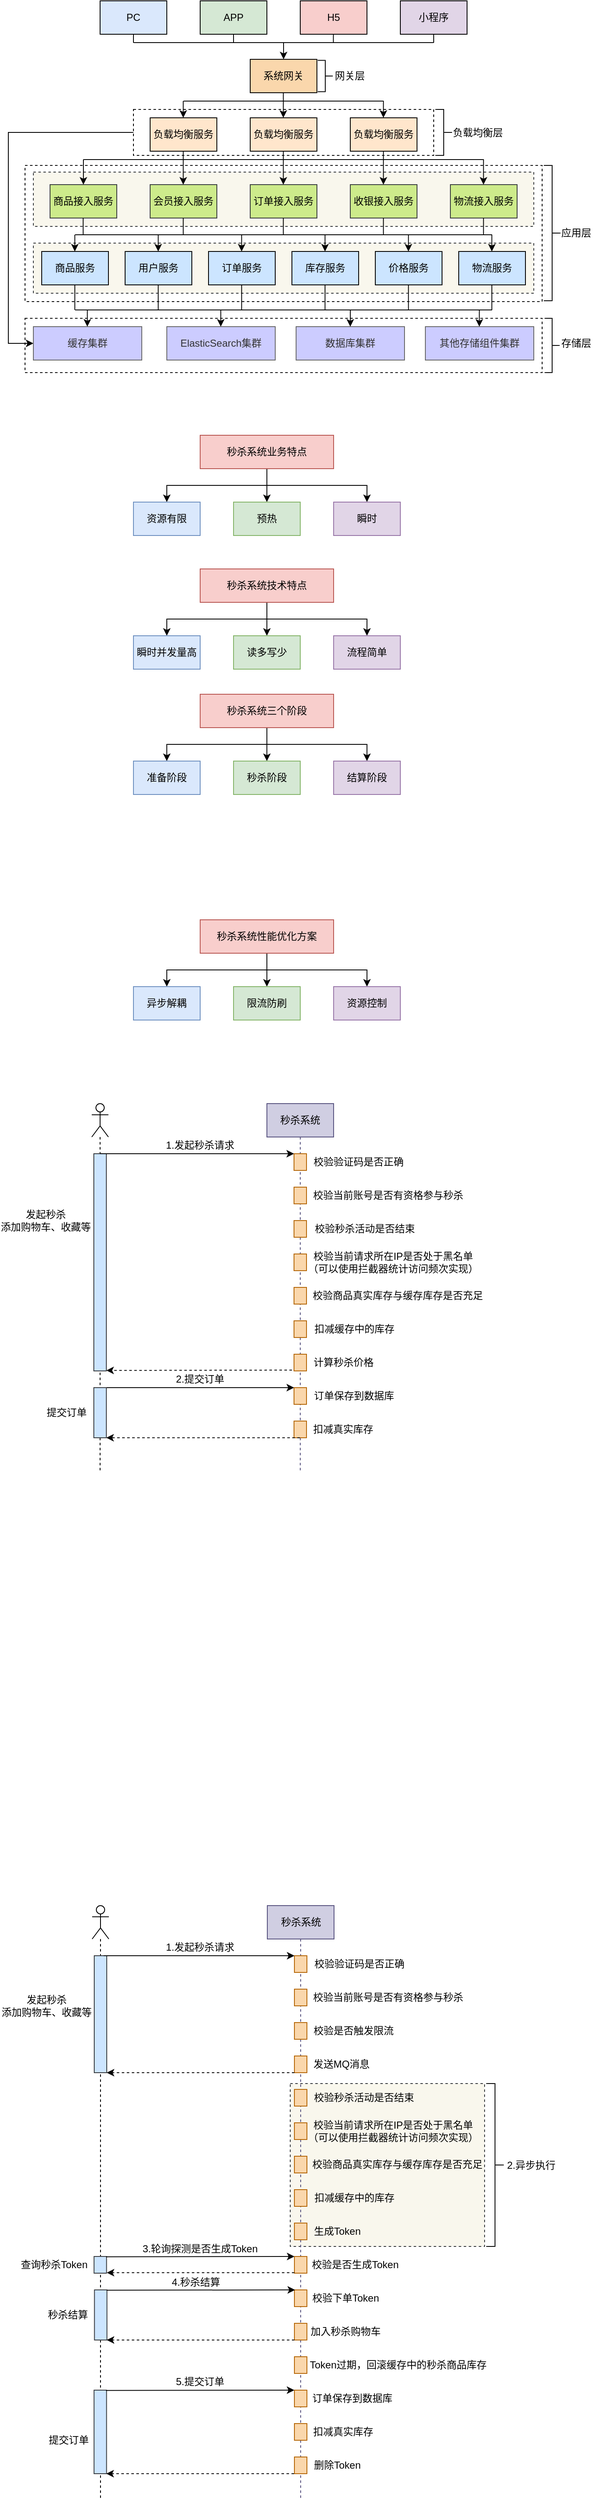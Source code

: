 <mxfile version="14.1.8" type="device"><diagram id="C5RBs43oDa-KdzZeNtuy" name="Page-1"><mxGraphModel dx="1412" dy="830" grid="1" gridSize="10" guides="1" tooltips="1" connect="1" arrows="1" fold="1" page="1" pageScale="1" pageWidth="827" pageHeight="1169" math="0" shadow="0"><root><mxCell id="WIyWlLk6GJQsqaUBKTNV-0"/><mxCell id="WIyWlLk6GJQsqaUBKTNV-1" parent="WIyWlLk6GJQsqaUBKTNV-0"/><mxCell id="4TsJdkSq1v24C4NUMJsA-125" value="" style="rounded=0;whiteSpace=wrap;html=1;fillColor=#f9f7ed;strokeColor=#36393d;dashed=1;" vertex="1" parent="WIyWlLk6GJQsqaUBKTNV-1"><mxGeometry x="388" y="2573" width="233" height="195" as="geometry"/></mxCell><mxCell id="MXClzryEhTQIFKZFVo-f-82" value="" style="rounded=0;whiteSpace=wrap;html=1;dashed=1;" parent="WIyWlLk6GJQsqaUBKTNV-1" vertex="1"><mxGeometry x="70" y="460" width="620" height="65" as="geometry"/></mxCell><mxCell id="MXClzryEhTQIFKZFVo-f-45" value="" style="rounded=0;whiteSpace=wrap;html=1;dashed=1;" parent="WIyWlLk6GJQsqaUBKTNV-1" vertex="1"><mxGeometry x="70" y="277" width="620" height="163" as="geometry"/></mxCell><mxCell id="MXClzryEhTQIFKZFVo-f-95" style="edgeStyle=orthogonalEdgeStyle;rounded=0;orthogonalLoop=1;jettySize=auto;html=1;entryX=0;entryY=0.5;entryDx=0;entryDy=0;" parent="WIyWlLk6GJQsqaUBKTNV-1" source="MXClzryEhTQIFKZFVo-f-36" target="MXClzryEhTQIFKZFVo-f-78" edge="1"><mxGeometry relative="1" as="geometry"><Array as="points"><mxPoint x="50" y="237"/><mxPoint x="50" y="490"/></Array></mxGeometry></mxCell><mxCell id="MXClzryEhTQIFKZFVo-f-36" value="" style="rounded=0;whiteSpace=wrap;html=1;dashed=1;" parent="WIyWlLk6GJQsqaUBKTNV-1" vertex="1"><mxGeometry x="200" y="210" width="360" height="55" as="geometry"/></mxCell><mxCell id="MXClzryEhTQIFKZFVo-f-0" value="PC" style="rounded=0;whiteSpace=wrap;html=1;fillColor=#dae8fc;" parent="WIyWlLk6GJQsqaUBKTNV-1" vertex="1"><mxGeometry x="160" y="80" width="80" height="40" as="geometry"/></mxCell><mxCell id="MXClzryEhTQIFKZFVo-f-1" value="APP" style="rounded=0;whiteSpace=wrap;html=1;fillColor=#d5e8d4;" parent="WIyWlLk6GJQsqaUBKTNV-1" vertex="1"><mxGeometry x="280" y="80" width="80" height="40" as="geometry"/></mxCell><mxCell id="MXClzryEhTQIFKZFVo-f-2" value="H5" style="rounded=0;whiteSpace=wrap;html=1;fillColor=#f8cecc;" parent="WIyWlLk6GJQsqaUBKTNV-1" vertex="1"><mxGeometry x="400" y="80" width="80" height="40" as="geometry"/></mxCell><mxCell id="MXClzryEhTQIFKZFVo-f-3" value="小程序" style="rounded=0;whiteSpace=wrap;html=1;fillColor=#e1d5e7;" parent="WIyWlLk6GJQsqaUBKTNV-1" vertex="1"><mxGeometry x="520" y="80" width="80" height="40" as="geometry"/></mxCell><mxCell id="MXClzryEhTQIFKZFVo-f-4" value="系统网关" style="rounded=0;whiteSpace=wrap;html=1;fillColor=#fad7ac;" parent="WIyWlLk6GJQsqaUBKTNV-1" vertex="1"><mxGeometry x="340" y="150" width="80" height="40" as="geometry"/></mxCell><mxCell id="MXClzryEhTQIFKZFVo-f-5" value="负载均衡服务" style="rounded=0;whiteSpace=wrap;html=1;fillColor=#ffe6cc;" parent="WIyWlLk6GJQsqaUBKTNV-1" vertex="1"><mxGeometry x="220" y="220" width="80" height="40" as="geometry"/></mxCell><mxCell id="MXClzryEhTQIFKZFVo-f-6" value="负载均衡服务" style="rounded=0;whiteSpace=wrap;html=1;fillColor=#ffe6cc;" parent="WIyWlLk6GJQsqaUBKTNV-1" vertex="1"><mxGeometry x="340" y="220" width="80" height="40" as="geometry"/></mxCell><mxCell id="MXClzryEhTQIFKZFVo-f-7" value="负载均衡服务" style="rounded=0;whiteSpace=wrap;html=1;fillColor=#ffe6cc;" parent="WIyWlLk6GJQsqaUBKTNV-1" vertex="1"><mxGeometry x="460" y="220" width="80" height="40" as="geometry"/></mxCell><mxCell id="MXClzryEhTQIFKZFVo-f-24" value="" style="endArrow=none;html=1;" parent="WIyWlLk6GJQsqaUBKTNV-1" edge="1"><mxGeometry width="50" height="50" relative="1" as="geometry"><mxPoint x="200" y="130" as="sourcePoint"/><mxPoint x="560" y="130" as="targetPoint"/></mxGeometry></mxCell><mxCell id="MXClzryEhTQIFKZFVo-f-25" value="" style="endArrow=classic;html=1;entryX=0.5;entryY=0;entryDx=0;entryDy=0;" parent="WIyWlLk6GJQsqaUBKTNV-1" target="MXClzryEhTQIFKZFVo-f-4" edge="1"><mxGeometry width="50" height="50" relative="1" as="geometry"><mxPoint x="380" y="130" as="sourcePoint"/><mxPoint x="210" y="170" as="targetPoint"/></mxGeometry></mxCell><mxCell id="MXClzryEhTQIFKZFVo-f-26" value="" style="endArrow=none;html=1;" parent="WIyWlLk6GJQsqaUBKTNV-1" edge="1"><mxGeometry width="50" height="50" relative="1" as="geometry"><mxPoint x="200" y="130" as="sourcePoint"/><mxPoint x="200" y="120" as="targetPoint"/></mxGeometry></mxCell><mxCell id="MXClzryEhTQIFKZFVo-f-27" value="" style="endArrow=none;html=1;" parent="WIyWlLk6GJQsqaUBKTNV-1" edge="1"><mxGeometry width="50" height="50" relative="1" as="geometry"><mxPoint x="379.71" y="200" as="sourcePoint"/><mxPoint x="379.71" y="190" as="targetPoint"/></mxGeometry></mxCell><mxCell id="MXClzryEhTQIFKZFVo-f-28" value="" style="endArrow=none;html=1;" parent="WIyWlLk6GJQsqaUBKTNV-1" edge="1"><mxGeometry width="50" height="50" relative="1" as="geometry"><mxPoint x="560" y="130" as="sourcePoint"/><mxPoint x="560" y="120" as="targetPoint"/></mxGeometry></mxCell><mxCell id="MXClzryEhTQIFKZFVo-f-29" value="" style="endArrow=none;html=1;" parent="WIyWlLk6GJQsqaUBKTNV-1" edge="1"><mxGeometry width="50" height="50" relative="1" as="geometry"><mxPoint x="439.71" y="130" as="sourcePoint"/><mxPoint x="439.71" y="120" as="targetPoint"/></mxGeometry></mxCell><mxCell id="MXClzryEhTQIFKZFVo-f-30" value="" style="endArrow=none;html=1;entryX=0.5;entryY=1;entryDx=0;entryDy=0;" parent="WIyWlLk6GJQsqaUBKTNV-1" target="MXClzryEhTQIFKZFVo-f-1" edge="1"><mxGeometry width="50" height="50" relative="1" as="geometry"><mxPoint x="320" y="130" as="sourcePoint"/><mxPoint x="240" y="160" as="targetPoint"/></mxGeometry></mxCell><mxCell id="MXClzryEhTQIFKZFVo-f-31" value="" style="endArrow=none;html=1;" parent="WIyWlLk6GJQsqaUBKTNV-1" edge="1"><mxGeometry width="50" height="50" relative="1" as="geometry"><mxPoint x="260" y="200" as="sourcePoint"/><mxPoint x="500" y="200" as="targetPoint"/></mxGeometry></mxCell><mxCell id="MXClzryEhTQIFKZFVo-f-32" value="" style="endArrow=classic;html=1;" parent="WIyWlLk6GJQsqaUBKTNV-1" edge="1"><mxGeometry width="50" height="50" relative="1" as="geometry"><mxPoint x="499.71" y="200" as="sourcePoint"/><mxPoint x="499.71" y="220" as="targetPoint"/></mxGeometry></mxCell><mxCell id="MXClzryEhTQIFKZFVo-f-33" value="" style="endArrow=classic;html=1;" parent="WIyWlLk6GJQsqaUBKTNV-1" edge="1"><mxGeometry width="50" height="50" relative="1" as="geometry"><mxPoint x="259.71" y="200" as="sourcePoint"/><mxPoint x="259.71" y="220" as="targetPoint"/></mxGeometry></mxCell><mxCell id="MXClzryEhTQIFKZFVo-f-34" value="" style="endArrow=classic;html=1;" parent="WIyWlLk6GJQsqaUBKTNV-1" edge="1"><mxGeometry width="50" height="50" relative="1" as="geometry"><mxPoint x="379.71" y="200" as="sourcePoint"/><mxPoint x="379.71" y="220" as="targetPoint"/></mxGeometry></mxCell><mxCell id="MXClzryEhTQIFKZFVo-f-46" value="" style="rounded=0;whiteSpace=wrap;html=1;dashed=1;fillColor=#f9f7ed;strokeColor=#36393d;" parent="WIyWlLk6GJQsqaUBKTNV-1" vertex="1"><mxGeometry x="80" y="285" width="600" height="65" as="geometry"/></mxCell><mxCell id="MXClzryEhTQIFKZFVo-f-8" value="商品接入服务" style="rounded=0;whiteSpace=wrap;html=1;strokeColor=#36393d;fillColor=#CDEB8B;" parent="WIyWlLk6GJQsqaUBKTNV-1" vertex="1"><mxGeometry x="100" y="300" width="80" height="40" as="geometry"/></mxCell><mxCell id="MXClzryEhTQIFKZFVo-f-9" value="会员接入服务" style="rounded=0;whiteSpace=wrap;html=1;strokeColor=#36393d;fillColor=#CDEB8B;" parent="WIyWlLk6GJQsqaUBKTNV-1" vertex="1"><mxGeometry x="220" y="300" width="80" height="40" as="geometry"/></mxCell><mxCell id="MXClzryEhTQIFKZFVo-f-10" value="订单接入服务" style="rounded=0;whiteSpace=wrap;html=1;strokeColor=#36393d;fillColor=#CDEB8B;" parent="WIyWlLk6GJQsqaUBKTNV-1" vertex="1"><mxGeometry x="340" y="300" width="80" height="40" as="geometry"/></mxCell><mxCell id="MXClzryEhTQIFKZFVo-f-11" value="收银接入服务" style="rounded=0;whiteSpace=wrap;html=1;strokeColor=#36393d;fillColor=#CDEB8B;" parent="WIyWlLk6GJQsqaUBKTNV-1" vertex="1"><mxGeometry x="460" y="300" width="80" height="40" as="geometry"/></mxCell><mxCell id="MXClzryEhTQIFKZFVo-f-12" value="物流接入服务" style="rounded=0;whiteSpace=wrap;html=1;strokeColor=#36393d;fillColor=#CDEB8B;" parent="WIyWlLk6GJQsqaUBKTNV-1" vertex="1"><mxGeometry x="580" y="300" width="80" height="40" as="geometry"/></mxCell><mxCell id="MXClzryEhTQIFKZFVo-f-35" value="" style="endArrow=none;html=1;" parent="WIyWlLk6GJQsqaUBKTNV-1" edge="1"><mxGeometry width="50" height="50" relative="1" as="geometry"><mxPoint x="140" y="270" as="sourcePoint"/><mxPoint x="620" y="270" as="targetPoint"/></mxGeometry></mxCell><mxCell id="MXClzryEhTQIFKZFVo-f-37" value="" style="endArrow=none;html=1;" parent="WIyWlLk6GJQsqaUBKTNV-1" edge="1"><mxGeometry width="50" height="50" relative="1" as="geometry"><mxPoint x="499.71" y="270" as="sourcePoint"/><mxPoint x="499.71" y="260" as="targetPoint"/></mxGeometry></mxCell><mxCell id="MXClzryEhTQIFKZFVo-f-38" value="" style="endArrow=none;html=1;" parent="WIyWlLk6GJQsqaUBKTNV-1" edge="1"><mxGeometry width="50" height="50" relative="1" as="geometry"><mxPoint x="379.71" y="270" as="sourcePoint"/><mxPoint x="379.71" y="260" as="targetPoint"/></mxGeometry></mxCell><mxCell id="MXClzryEhTQIFKZFVo-f-39" value="" style="endArrow=none;html=1;" parent="WIyWlLk6GJQsqaUBKTNV-1" edge="1"><mxGeometry width="50" height="50" relative="1" as="geometry"><mxPoint x="259.71" y="270" as="sourcePoint"/><mxPoint x="259.71" y="260" as="targetPoint"/></mxGeometry></mxCell><mxCell id="MXClzryEhTQIFKZFVo-f-40" value="" style="endArrow=classic;html=1;entryX=0.5;entryY=0;entryDx=0;entryDy=0;" parent="WIyWlLk6GJQsqaUBKTNV-1" target="MXClzryEhTQIFKZFVo-f-8" edge="1"><mxGeometry width="50" height="50" relative="1" as="geometry"><mxPoint x="140" y="270" as="sourcePoint"/><mxPoint x="90" y="220" as="targetPoint"/></mxGeometry></mxCell><mxCell id="MXClzryEhTQIFKZFVo-f-41" value="" style="endArrow=classic;html=1;entryX=0.5;entryY=0;entryDx=0;entryDy=0;" parent="WIyWlLk6GJQsqaUBKTNV-1" edge="1"><mxGeometry width="50" height="50" relative="1" as="geometry"><mxPoint x="619.71" y="270" as="sourcePoint"/><mxPoint x="619.71" y="300" as="targetPoint"/></mxGeometry></mxCell><mxCell id="MXClzryEhTQIFKZFVo-f-42" value="" style="endArrow=classic;html=1;entryX=0.5;entryY=0;entryDx=0;entryDy=0;" parent="WIyWlLk6GJQsqaUBKTNV-1" edge="1"><mxGeometry width="50" height="50" relative="1" as="geometry"><mxPoint x="499.71" y="270" as="sourcePoint"/><mxPoint x="499.71" y="300" as="targetPoint"/></mxGeometry></mxCell><mxCell id="MXClzryEhTQIFKZFVo-f-43" value="" style="endArrow=classic;html=1;entryX=0.5;entryY=0;entryDx=0;entryDy=0;" parent="WIyWlLk6GJQsqaUBKTNV-1" edge="1"><mxGeometry width="50" height="50" relative="1" as="geometry"><mxPoint x="379.71" y="270" as="sourcePoint"/><mxPoint x="379.71" y="300" as="targetPoint"/></mxGeometry></mxCell><mxCell id="MXClzryEhTQIFKZFVo-f-44" value="" style="endArrow=classic;html=1;entryX=0.5;entryY=0;entryDx=0;entryDy=0;" parent="WIyWlLk6GJQsqaUBKTNV-1" edge="1"><mxGeometry width="50" height="50" relative="1" as="geometry"><mxPoint x="259.71" y="270" as="sourcePoint"/><mxPoint x="259.71" y="300" as="targetPoint"/></mxGeometry></mxCell><mxCell id="MXClzryEhTQIFKZFVo-f-47" value="" style="rounded=0;whiteSpace=wrap;html=1;dashed=1;fillColor=#f9f7ed;strokeColor=#36393d;" parent="WIyWlLk6GJQsqaUBKTNV-1" vertex="1"><mxGeometry x="80" y="370" width="600" height="60" as="geometry"/></mxCell><mxCell id="MXClzryEhTQIFKZFVo-f-13" value="商品服务" style="rounded=0;whiteSpace=wrap;html=1;fillColor=#CCE5FF;" parent="WIyWlLk6GJQsqaUBKTNV-1" vertex="1"><mxGeometry x="90" y="380" width="80" height="40" as="geometry"/></mxCell><mxCell id="MXClzryEhTQIFKZFVo-f-14" value="用户服务" style="rounded=0;whiteSpace=wrap;html=1;fillColor=#CCE5FF;" parent="WIyWlLk6GJQsqaUBKTNV-1" vertex="1"><mxGeometry x="190" y="380" width="80" height="40" as="geometry"/></mxCell><mxCell id="MXClzryEhTQIFKZFVo-f-15" value="订单服务" style="rounded=0;whiteSpace=wrap;html=1;fillColor=#CCE5FF;" parent="WIyWlLk6GJQsqaUBKTNV-1" vertex="1"><mxGeometry x="290" y="380" width="80" height="40" as="geometry"/></mxCell><mxCell id="MXClzryEhTQIFKZFVo-f-16" value="库存服务" style="rounded=0;whiteSpace=wrap;html=1;fillColor=#CCE5FF;" parent="WIyWlLk6GJQsqaUBKTNV-1" vertex="1"><mxGeometry x="390" y="380" width="80" height="40" as="geometry"/></mxCell><mxCell id="MXClzryEhTQIFKZFVo-f-17" value="价格服务" style="rounded=0;whiteSpace=wrap;html=1;fillColor=#CCE5FF;" parent="WIyWlLk6GJQsqaUBKTNV-1" vertex="1"><mxGeometry x="490" y="380" width="80" height="40" as="geometry"/></mxCell><mxCell id="MXClzryEhTQIFKZFVo-f-18" value="物流服务" style="rounded=0;whiteSpace=wrap;html=1;fillColor=#CCE5FF;" parent="WIyWlLk6GJQsqaUBKTNV-1" vertex="1"><mxGeometry x="590" y="380" width="80" height="40" as="geometry"/></mxCell><mxCell id="MXClzryEhTQIFKZFVo-f-48" value="" style="endArrow=none;html=1;" parent="WIyWlLk6GJQsqaUBKTNV-1" edge="1"><mxGeometry width="50" height="50" relative="1" as="geometry"><mxPoint x="130" y="360" as="sourcePoint"/><mxPoint x="630" y="360" as="targetPoint"/></mxGeometry></mxCell><mxCell id="MXClzryEhTQIFKZFVo-f-58" value="" style="endArrow=classic;html=1;entryX=0.5;entryY=0;entryDx=0;entryDy=0;" parent="WIyWlLk6GJQsqaUBKTNV-1" edge="1"><mxGeometry width="50" height="50" relative="1" as="geometry"><mxPoint x="629.71" y="360" as="sourcePoint"/><mxPoint x="629.71" y="380" as="targetPoint"/></mxGeometry></mxCell><mxCell id="MXClzryEhTQIFKZFVo-f-59" value="" style="endArrow=classic;html=1;entryX=0.5;entryY=0;entryDx=0;entryDy=0;" parent="WIyWlLk6GJQsqaUBKTNV-1" edge="1"><mxGeometry width="50" height="50" relative="1" as="geometry"><mxPoint x="529.71" y="360" as="sourcePoint"/><mxPoint x="529.71" y="380" as="targetPoint"/></mxGeometry></mxCell><mxCell id="MXClzryEhTQIFKZFVo-f-60" value="" style="endArrow=classic;html=1;entryX=0.5;entryY=0;entryDx=0;entryDy=0;" parent="WIyWlLk6GJQsqaUBKTNV-1" edge="1"><mxGeometry width="50" height="50" relative="1" as="geometry"><mxPoint x="429.71" y="360" as="sourcePoint"/><mxPoint x="429.71" y="380" as="targetPoint"/></mxGeometry></mxCell><mxCell id="MXClzryEhTQIFKZFVo-f-61" value="" style="endArrow=classic;html=1;entryX=0.5;entryY=0;entryDx=0;entryDy=0;" parent="WIyWlLk6GJQsqaUBKTNV-1" edge="1"><mxGeometry width="50" height="50" relative="1" as="geometry"><mxPoint x="329.71" y="360" as="sourcePoint"/><mxPoint x="329.71" y="380" as="targetPoint"/></mxGeometry></mxCell><mxCell id="MXClzryEhTQIFKZFVo-f-62" value="" style="endArrow=classic;html=1;entryX=0.5;entryY=0;entryDx=0;entryDy=0;" parent="WIyWlLk6GJQsqaUBKTNV-1" edge="1"><mxGeometry width="50" height="50" relative="1" as="geometry"><mxPoint x="229.71" y="360" as="sourcePoint"/><mxPoint x="229.71" y="380" as="targetPoint"/></mxGeometry></mxCell><mxCell id="MXClzryEhTQIFKZFVo-f-63" value="" style="endArrow=classic;html=1;entryX=0.5;entryY=0;entryDx=0;entryDy=0;" parent="WIyWlLk6GJQsqaUBKTNV-1" edge="1"><mxGeometry width="50" height="50" relative="1" as="geometry"><mxPoint x="129.71" y="360" as="sourcePoint"/><mxPoint x="129.71" y="380" as="targetPoint"/></mxGeometry></mxCell><mxCell id="MXClzryEhTQIFKZFVo-f-64" value="" style="endArrow=none;html=1;" parent="WIyWlLk6GJQsqaUBKTNV-1" edge="1"><mxGeometry width="50" height="50" relative="1" as="geometry"><mxPoint x="139.71" y="360" as="sourcePoint"/><mxPoint x="139.71" y="340" as="targetPoint"/></mxGeometry></mxCell><mxCell id="MXClzryEhTQIFKZFVo-f-65" value="" style="endArrow=none;html=1;" parent="WIyWlLk6GJQsqaUBKTNV-1" edge="1"><mxGeometry width="50" height="50" relative="1" as="geometry"><mxPoint x="259.71" y="360" as="sourcePoint"/><mxPoint x="259.71" y="340" as="targetPoint"/></mxGeometry></mxCell><mxCell id="MXClzryEhTQIFKZFVo-f-66" value="" style="endArrow=none;html=1;" parent="WIyWlLk6GJQsqaUBKTNV-1" edge="1"><mxGeometry width="50" height="50" relative="1" as="geometry"><mxPoint x="379.71" y="360" as="sourcePoint"/><mxPoint x="379.71" y="340" as="targetPoint"/></mxGeometry></mxCell><mxCell id="MXClzryEhTQIFKZFVo-f-67" value="" style="endArrow=none;html=1;" parent="WIyWlLk6GJQsqaUBKTNV-1" edge="1"><mxGeometry width="50" height="50" relative="1" as="geometry"><mxPoint x="499.71" y="360" as="sourcePoint"/><mxPoint x="499.71" y="340" as="targetPoint"/></mxGeometry></mxCell><mxCell id="MXClzryEhTQIFKZFVo-f-68" value="" style="endArrow=none;html=1;" parent="WIyWlLk6GJQsqaUBKTNV-1" edge="1"><mxGeometry width="50" height="50" relative="1" as="geometry"><mxPoint x="619.71" y="360" as="sourcePoint"/><mxPoint x="619.71" y="340" as="targetPoint"/></mxGeometry></mxCell><mxCell id="MXClzryEhTQIFKZFVo-f-78" value="缓存集群" style="rounded=0;whiteSpace=wrap;html=1;strokeColor=#666666;fontColor=#333333;fillColor=#CCCCFF;" parent="WIyWlLk6GJQsqaUBKTNV-1" vertex="1"><mxGeometry x="80" y="470" width="130" height="40" as="geometry"/></mxCell><mxCell id="MXClzryEhTQIFKZFVo-f-79" value="ElasticSearch集群" style="rounded=0;whiteSpace=wrap;html=1;strokeColor=#666666;fontColor=#333333;fillColor=#CCCCFF;" parent="WIyWlLk6GJQsqaUBKTNV-1" vertex="1"><mxGeometry x="240" y="470" width="130" height="40" as="geometry"/></mxCell><mxCell id="MXClzryEhTQIFKZFVo-f-80" value="数据库集群" style="rounded=0;whiteSpace=wrap;html=1;strokeColor=#666666;fontColor=#333333;fillColor=#CCCCFF;" parent="WIyWlLk6GJQsqaUBKTNV-1" vertex="1"><mxGeometry x="395" y="470" width="130" height="40" as="geometry"/></mxCell><mxCell id="MXClzryEhTQIFKZFVo-f-81" value="其他存储组件集群" style="rounded=0;whiteSpace=wrap;html=1;strokeColor=#666666;fontColor=#333333;fillColor=#CCCCFF;" parent="WIyWlLk6GJQsqaUBKTNV-1" vertex="1"><mxGeometry x="550" y="470" width="130" height="40" as="geometry"/></mxCell><mxCell id="MXClzryEhTQIFKZFVo-f-83" value="" style="endArrow=none;html=1;" parent="WIyWlLk6GJQsqaUBKTNV-1" edge="1"><mxGeometry width="50" height="50" relative="1" as="geometry"><mxPoint x="130" y="450" as="sourcePoint"/><mxPoint x="630" y="450" as="targetPoint"/></mxGeometry></mxCell><mxCell id="MXClzryEhTQIFKZFVo-f-84" value="" style="endArrow=none;html=1;" parent="WIyWlLk6GJQsqaUBKTNV-1" edge="1"><mxGeometry width="50" height="50" relative="1" as="geometry"><mxPoint x="129.71" y="450" as="sourcePoint"/><mxPoint x="129.71" y="420" as="targetPoint"/></mxGeometry></mxCell><mxCell id="MXClzryEhTQIFKZFVo-f-85" value="" style="endArrow=none;html=1;" parent="WIyWlLk6GJQsqaUBKTNV-1" edge="1"><mxGeometry width="50" height="50" relative="1" as="geometry"><mxPoint x="229.71" y="450" as="sourcePoint"/><mxPoint x="229.71" y="420" as="targetPoint"/></mxGeometry></mxCell><mxCell id="MXClzryEhTQIFKZFVo-f-86" value="" style="endArrow=none;html=1;" parent="WIyWlLk6GJQsqaUBKTNV-1" edge="1"><mxGeometry width="50" height="50" relative="1" as="geometry"><mxPoint x="329.71" y="450" as="sourcePoint"/><mxPoint x="329.71" y="420" as="targetPoint"/></mxGeometry></mxCell><mxCell id="MXClzryEhTQIFKZFVo-f-87" value="" style="endArrow=none;html=1;" parent="WIyWlLk6GJQsqaUBKTNV-1" edge="1"><mxGeometry width="50" height="50" relative="1" as="geometry"><mxPoint x="429.71" y="450" as="sourcePoint"/><mxPoint x="429.71" y="420" as="targetPoint"/></mxGeometry></mxCell><mxCell id="MXClzryEhTQIFKZFVo-f-88" value="" style="endArrow=none;html=1;" parent="WIyWlLk6GJQsqaUBKTNV-1" edge="1"><mxGeometry width="50" height="50" relative="1" as="geometry"><mxPoint x="529.71" y="450" as="sourcePoint"/><mxPoint x="529.71" y="420" as="targetPoint"/></mxGeometry></mxCell><mxCell id="MXClzryEhTQIFKZFVo-f-89" value="" style="endArrow=none;html=1;" parent="WIyWlLk6GJQsqaUBKTNV-1" edge="1"><mxGeometry width="50" height="50" relative="1" as="geometry"><mxPoint x="629.71" y="450" as="sourcePoint"/><mxPoint x="629.71" y="420" as="targetPoint"/></mxGeometry></mxCell><mxCell id="MXClzryEhTQIFKZFVo-f-90" value="" style="endArrow=classic;html=1;entryX=0.5;entryY=0;entryDx=0;entryDy=0;" parent="WIyWlLk6GJQsqaUBKTNV-1" edge="1"><mxGeometry width="50" height="50" relative="1" as="geometry"><mxPoint x="144.71" y="450" as="sourcePoint"/><mxPoint x="144.71" y="470" as="targetPoint"/></mxGeometry></mxCell><mxCell id="MXClzryEhTQIFKZFVo-f-91" value="" style="endArrow=classic;html=1;entryX=0.5;entryY=0;entryDx=0;entryDy=0;" parent="WIyWlLk6GJQsqaUBKTNV-1" edge="1"><mxGeometry width="50" height="50" relative="1" as="geometry"><mxPoint x="304.71" y="450" as="sourcePoint"/><mxPoint x="304.71" y="470" as="targetPoint"/></mxGeometry></mxCell><mxCell id="MXClzryEhTQIFKZFVo-f-92" value="" style="endArrow=classic;html=1;entryX=0.5;entryY=0;entryDx=0;entryDy=0;" parent="WIyWlLk6GJQsqaUBKTNV-1" edge="1"><mxGeometry width="50" height="50" relative="1" as="geometry"><mxPoint x="460.0" y="450" as="sourcePoint"/><mxPoint x="460.0" y="470" as="targetPoint"/></mxGeometry></mxCell><mxCell id="MXClzryEhTQIFKZFVo-f-93" value="" style="endArrow=classic;html=1;entryX=0.5;entryY=0;entryDx=0;entryDy=0;" parent="WIyWlLk6GJQsqaUBKTNV-1" edge="1"><mxGeometry width="50" height="50" relative="1" as="geometry"><mxPoint x="614.71" y="450" as="sourcePoint"/><mxPoint x="614.71" y="470" as="targetPoint"/></mxGeometry></mxCell><mxCell id="MXClzryEhTQIFKZFVo-f-96" value="" style="strokeWidth=1;html=1;shape=mxgraph.flowchart.annotation_2;align=left;labelPosition=right;pointerEvents=1;fillColor=#CDEB8B;rotation=-180;" parent="WIyWlLk6GJQsqaUBKTNV-1" vertex="1"><mxGeometry x="562" y="210" width="20" height="55" as="geometry"/></mxCell><mxCell id="MXClzryEhTQIFKZFVo-f-97" value="负载均衡层" style="text;html=1;strokeColor=none;fillColor=none;align=center;verticalAlign=middle;whiteSpace=wrap;rounded=0;" parent="WIyWlLk6GJQsqaUBKTNV-1" vertex="1"><mxGeometry x="579" y="227.5" width="68" height="20" as="geometry"/></mxCell><mxCell id="MXClzryEhTQIFKZFVo-f-98" value="" style="strokeWidth=1;html=1;shape=mxgraph.flowchart.annotation_2;align=left;labelPosition=right;pointerEvents=1;fillColor=#CDEB8B;rotation=-180;" parent="WIyWlLk6GJQsqaUBKTNV-1" vertex="1"><mxGeometry x="692" y="277" width="20" height="162" as="geometry"/></mxCell><mxCell id="MXClzryEhTQIFKZFVo-f-99" value="应用层" style="text;html=1;strokeColor=none;fillColor=none;align=center;verticalAlign=middle;whiteSpace=wrap;rounded=0;" parent="WIyWlLk6GJQsqaUBKTNV-1" vertex="1"><mxGeometry x="712" y="348" width="38" height="20" as="geometry"/></mxCell><mxCell id="MXClzryEhTQIFKZFVo-f-100" value="" style="strokeWidth=1;html=1;shape=mxgraph.flowchart.annotation_2;align=left;labelPosition=right;pointerEvents=1;fillColor=#CDEB8B;rotation=-180;" parent="WIyWlLk6GJQsqaUBKTNV-1" vertex="1"><mxGeometry x="693" y="460" width="18" height="65" as="geometry"/></mxCell><mxCell id="MXClzryEhTQIFKZFVo-f-101" value="存储层" style="text;html=1;strokeColor=none;fillColor=none;align=center;verticalAlign=middle;whiteSpace=wrap;rounded=0;" parent="WIyWlLk6GJQsqaUBKTNV-1" vertex="1"><mxGeometry x="712" y="480" width="38" height="20" as="geometry"/></mxCell><mxCell id="MXClzryEhTQIFKZFVo-f-102" value="" style="strokeWidth=1;html=1;shape=mxgraph.flowchart.annotation_2;align=left;labelPosition=right;pointerEvents=1;fillColor=#CDEB8B;rotation=-180;" parent="WIyWlLk6GJQsqaUBKTNV-1" vertex="1"><mxGeometry x="421" y="151.25" width="18" height="37.5" as="geometry"/></mxCell><mxCell id="MXClzryEhTQIFKZFVo-f-103" value="网关层" style="text;html=1;strokeColor=none;fillColor=none;align=center;verticalAlign=middle;whiteSpace=wrap;rounded=0;" parent="WIyWlLk6GJQsqaUBKTNV-1" vertex="1"><mxGeometry x="439" y="160" width="41" height="20" as="geometry"/></mxCell><mxCell id="-Gaxh52cZbBDPQ0nl0E5-4" style="edgeStyle=orthogonalEdgeStyle;rounded=0;orthogonalLoop=1;jettySize=auto;html=1;entryX=0.5;entryY=0;entryDx=0;entryDy=0;" parent="WIyWlLk6GJQsqaUBKTNV-1" source="-Gaxh52cZbBDPQ0nl0E5-0" target="-Gaxh52cZbBDPQ0nl0E5-2" edge="1"><mxGeometry relative="1" as="geometry"/></mxCell><mxCell id="-Gaxh52cZbBDPQ0nl0E5-5" style="edgeStyle=orthogonalEdgeStyle;rounded=0;orthogonalLoop=1;jettySize=auto;html=1;entryX=0.5;entryY=0;entryDx=0;entryDy=0;" parent="WIyWlLk6GJQsqaUBKTNV-1" source="-Gaxh52cZbBDPQ0nl0E5-0" target="-Gaxh52cZbBDPQ0nl0E5-1" edge="1"><mxGeometry relative="1" as="geometry"/></mxCell><mxCell id="-Gaxh52cZbBDPQ0nl0E5-6" style="edgeStyle=orthogonalEdgeStyle;rounded=0;orthogonalLoop=1;jettySize=auto;html=1;" parent="WIyWlLk6GJQsqaUBKTNV-1" source="-Gaxh52cZbBDPQ0nl0E5-0" target="-Gaxh52cZbBDPQ0nl0E5-3" edge="1"><mxGeometry relative="1" as="geometry"/></mxCell><mxCell id="-Gaxh52cZbBDPQ0nl0E5-0" value="秒杀系统业务特点" style="rounded=0;whiteSpace=wrap;html=1;fillColor=#f8cecc;strokeColor=#b85450;" parent="WIyWlLk6GJQsqaUBKTNV-1" vertex="1"><mxGeometry x="280" y="600" width="160" height="40" as="geometry"/></mxCell><mxCell id="-Gaxh52cZbBDPQ0nl0E5-1" value="资源有限" style="rounded=0;whiteSpace=wrap;html=1;fillColor=#dae8fc;strokeColor=#6c8ebf;" parent="WIyWlLk6GJQsqaUBKTNV-1" vertex="1"><mxGeometry x="200" y="680" width="80" height="40" as="geometry"/></mxCell><mxCell id="-Gaxh52cZbBDPQ0nl0E5-2" value="预热" style="rounded=0;whiteSpace=wrap;html=1;fillColor=#d5e8d4;strokeColor=#82b366;" parent="WIyWlLk6GJQsqaUBKTNV-1" vertex="1"><mxGeometry x="320" y="680" width="80" height="40" as="geometry"/></mxCell><mxCell id="-Gaxh52cZbBDPQ0nl0E5-3" value="瞬时" style="rounded=0;whiteSpace=wrap;html=1;fillColor=#e1d5e7;strokeColor=#9673a6;" parent="WIyWlLk6GJQsqaUBKTNV-1" vertex="1"><mxGeometry x="440" y="680" width="80" height="40" as="geometry"/></mxCell><mxCell id="-Gaxh52cZbBDPQ0nl0E5-7" style="edgeStyle=orthogonalEdgeStyle;rounded=0;orthogonalLoop=1;jettySize=auto;html=1;entryX=0.5;entryY=0;entryDx=0;entryDy=0;" parent="WIyWlLk6GJQsqaUBKTNV-1" source="-Gaxh52cZbBDPQ0nl0E5-10" target="-Gaxh52cZbBDPQ0nl0E5-12" edge="1"><mxGeometry relative="1" as="geometry"/></mxCell><mxCell id="-Gaxh52cZbBDPQ0nl0E5-8" style="edgeStyle=orthogonalEdgeStyle;rounded=0;orthogonalLoop=1;jettySize=auto;html=1;entryX=0.5;entryY=0;entryDx=0;entryDy=0;" parent="WIyWlLk6GJQsqaUBKTNV-1" source="-Gaxh52cZbBDPQ0nl0E5-10" target="-Gaxh52cZbBDPQ0nl0E5-11" edge="1"><mxGeometry relative="1" as="geometry"/></mxCell><mxCell id="-Gaxh52cZbBDPQ0nl0E5-9" style="edgeStyle=orthogonalEdgeStyle;rounded=0;orthogonalLoop=1;jettySize=auto;html=1;" parent="WIyWlLk6GJQsqaUBKTNV-1" source="-Gaxh52cZbBDPQ0nl0E5-10" target="-Gaxh52cZbBDPQ0nl0E5-13" edge="1"><mxGeometry relative="1" as="geometry"/></mxCell><mxCell id="-Gaxh52cZbBDPQ0nl0E5-10" value="秒杀系统技术特点" style="rounded=0;whiteSpace=wrap;html=1;fillColor=#f8cecc;strokeColor=#b85450;" parent="WIyWlLk6GJQsqaUBKTNV-1" vertex="1"><mxGeometry x="280" y="760" width="160" height="40" as="geometry"/></mxCell><mxCell id="-Gaxh52cZbBDPQ0nl0E5-11" value="瞬时并发量高" style="rounded=0;whiteSpace=wrap;html=1;fillColor=#dae8fc;strokeColor=#6c8ebf;" parent="WIyWlLk6GJQsqaUBKTNV-1" vertex="1"><mxGeometry x="200" y="840" width="80" height="40" as="geometry"/></mxCell><mxCell id="-Gaxh52cZbBDPQ0nl0E5-12" value="读多写少" style="rounded=0;whiteSpace=wrap;html=1;fillColor=#d5e8d4;strokeColor=#82b366;" parent="WIyWlLk6GJQsqaUBKTNV-1" vertex="1"><mxGeometry x="320" y="840" width="80" height="40" as="geometry"/></mxCell><mxCell id="-Gaxh52cZbBDPQ0nl0E5-13" value="流程简单" style="rounded=0;whiteSpace=wrap;html=1;fillColor=#e1d5e7;strokeColor=#9673a6;" parent="WIyWlLk6GJQsqaUBKTNV-1" vertex="1"><mxGeometry x="440" y="840" width="80" height="40" as="geometry"/></mxCell><mxCell id="-Gaxh52cZbBDPQ0nl0E5-14" style="edgeStyle=orthogonalEdgeStyle;rounded=0;orthogonalLoop=1;jettySize=auto;html=1;entryX=0.5;entryY=0;entryDx=0;entryDy=0;" parent="WIyWlLk6GJQsqaUBKTNV-1" source="-Gaxh52cZbBDPQ0nl0E5-17" target="-Gaxh52cZbBDPQ0nl0E5-19" edge="1"><mxGeometry relative="1" as="geometry"/></mxCell><mxCell id="-Gaxh52cZbBDPQ0nl0E5-15" style="edgeStyle=orthogonalEdgeStyle;rounded=0;orthogonalLoop=1;jettySize=auto;html=1;entryX=0.5;entryY=0;entryDx=0;entryDy=0;" parent="WIyWlLk6GJQsqaUBKTNV-1" source="-Gaxh52cZbBDPQ0nl0E5-17" target="-Gaxh52cZbBDPQ0nl0E5-18" edge="1"><mxGeometry relative="1" as="geometry"/></mxCell><mxCell id="-Gaxh52cZbBDPQ0nl0E5-16" style="edgeStyle=orthogonalEdgeStyle;rounded=0;orthogonalLoop=1;jettySize=auto;html=1;" parent="WIyWlLk6GJQsqaUBKTNV-1" source="-Gaxh52cZbBDPQ0nl0E5-17" target="-Gaxh52cZbBDPQ0nl0E5-20" edge="1"><mxGeometry relative="1" as="geometry"/></mxCell><mxCell id="-Gaxh52cZbBDPQ0nl0E5-17" value="秒杀系统三个阶段" style="rounded=0;whiteSpace=wrap;html=1;fillColor=#f8cecc;strokeColor=#b85450;" parent="WIyWlLk6GJQsqaUBKTNV-1" vertex="1"><mxGeometry x="280" y="910" width="160" height="40" as="geometry"/></mxCell><mxCell id="-Gaxh52cZbBDPQ0nl0E5-18" value="准备阶段" style="rounded=0;whiteSpace=wrap;html=1;fillColor=#dae8fc;strokeColor=#6c8ebf;" parent="WIyWlLk6GJQsqaUBKTNV-1" vertex="1"><mxGeometry x="200" y="990" width="80" height="40" as="geometry"/></mxCell><mxCell id="-Gaxh52cZbBDPQ0nl0E5-19" value="秒杀阶段" style="rounded=0;whiteSpace=wrap;html=1;fillColor=#d5e8d4;strokeColor=#82b366;" parent="WIyWlLk6GJQsqaUBKTNV-1" vertex="1"><mxGeometry x="320" y="990" width="80" height="40" as="geometry"/></mxCell><mxCell id="-Gaxh52cZbBDPQ0nl0E5-20" value="结算阶段" style="rounded=0;whiteSpace=wrap;html=1;fillColor=#e1d5e7;strokeColor=#9673a6;" parent="WIyWlLk6GJQsqaUBKTNV-1" vertex="1"><mxGeometry x="440" y="990" width="80" height="40" as="geometry"/></mxCell><mxCell id="-Gaxh52cZbBDPQ0nl0E5-21" style="edgeStyle=orthogonalEdgeStyle;rounded=0;orthogonalLoop=1;jettySize=auto;html=1;entryX=0.5;entryY=0;entryDx=0;entryDy=0;" parent="WIyWlLk6GJQsqaUBKTNV-1" source="-Gaxh52cZbBDPQ0nl0E5-24" target="-Gaxh52cZbBDPQ0nl0E5-26" edge="1"><mxGeometry relative="1" as="geometry"/></mxCell><mxCell id="-Gaxh52cZbBDPQ0nl0E5-22" style="edgeStyle=orthogonalEdgeStyle;rounded=0;orthogonalLoop=1;jettySize=auto;html=1;entryX=0.5;entryY=0;entryDx=0;entryDy=0;" parent="WIyWlLk6GJQsqaUBKTNV-1" source="-Gaxh52cZbBDPQ0nl0E5-24" target="-Gaxh52cZbBDPQ0nl0E5-25" edge="1"><mxGeometry relative="1" as="geometry"/></mxCell><mxCell id="-Gaxh52cZbBDPQ0nl0E5-23" style="edgeStyle=orthogonalEdgeStyle;rounded=0;orthogonalLoop=1;jettySize=auto;html=1;" parent="WIyWlLk6GJQsqaUBKTNV-1" source="-Gaxh52cZbBDPQ0nl0E5-24" target="-Gaxh52cZbBDPQ0nl0E5-27" edge="1"><mxGeometry relative="1" as="geometry"/></mxCell><mxCell id="-Gaxh52cZbBDPQ0nl0E5-24" value="秒杀系统性能优化方案" style="rounded=0;whiteSpace=wrap;html=1;fillColor=#f8cecc;strokeColor=#b85450;" parent="WIyWlLk6GJQsqaUBKTNV-1" vertex="1"><mxGeometry x="280" y="1180" width="160" height="40" as="geometry"/></mxCell><mxCell id="-Gaxh52cZbBDPQ0nl0E5-25" value="异步解耦" style="rounded=0;whiteSpace=wrap;html=1;fillColor=#dae8fc;strokeColor=#6c8ebf;" parent="WIyWlLk6GJQsqaUBKTNV-1" vertex="1"><mxGeometry x="200" y="1260" width="80" height="40" as="geometry"/></mxCell><mxCell id="-Gaxh52cZbBDPQ0nl0E5-26" value="限流防刷" style="rounded=0;whiteSpace=wrap;html=1;fillColor=#d5e8d4;strokeColor=#82b366;" parent="WIyWlLk6GJQsqaUBKTNV-1" vertex="1"><mxGeometry x="320" y="1260" width="80" height="40" as="geometry"/></mxCell><mxCell id="-Gaxh52cZbBDPQ0nl0E5-27" value="资源控制" style="rounded=0;whiteSpace=wrap;html=1;fillColor=#e1d5e7;strokeColor=#9673a6;" parent="WIyWlLk6GJQsqaUBKTNV-1" vertex="1"><mxGeometry x="440" y="1260" width="80" height="40" as="geometry"/></mxCell><mxCell id="4TsJdkSq1v24C4NUMJsA-9" value="" style="shape=umlLifeline;participant=umlActor;perimeter=lifelinePerimeter;whiteSpace=wrap;html=1;container=1;collapsible=0;recursiveResize=0;verticalAlign=top;spacingTop=36;outlineConnect=0;" vertex="1" parent="WIyWlLk6GJQsqaUBKTNV-1"><mxGeometry x="150" y="1400" width="20" height="440" as="geometry"/></mxCell><mxCell id="4TsJdkSq1v24C4NUMJsA-10" value="秒杀系统" style="shape=umlLifeline;perimeter=lifelinePerimeter;whiteSpace=wrap;html=1;container=1;collapsible=0;recursiveResize=0;outlineConnect=0;fillColor=#d0cee2;strokeColor=#56517e;" vertex="1" parent="WIyWlLk6GJQsqaUBKTNV-1"><mxGeometry x="360" y="1400" width="80" height="440" as="geometry"/></mxCell><mxCell id="4TsJdkSq1v24C4NUMJsA-11" value="" style="html=1;fillColor=#fad7ac;strokeColor=#b46504;" vertex="1" parent="4TsJdkSq1v24C4NUMJsA-10"><mxGeometry x="32.5" y="60" width="15" height="20" as="geometry"/></mxCell><mxCell id="4TsJdkSq1v24C4NUMJsA-20" value="" style="html=1;fillColor=#fad7ac;strokeColor=#b46504;" vertex="1" parent="4TsJdkSq1v24C4NUMJsA-10"><mxGeometry x="32.5" y="140" width="15" height="20" as="geometry"/></mxCell><mxCell id="4TsJdkSq1v24C4NUMJsA-21" value="" style="html=1;fillColor=#fad7ac;strokeColor=#b46504;" vertex="1" parent="4TsJdkSq1v24C4NUMJsA-10"><mxGeometry x="32.5" y="180" width="15" height="20" as="geometry"/></mxCell><mxCell id="4TsJdkSq1v24C4NUMJsA-22" value="" style="html=1;fillColor=#fad7ac;strokeColor=#b46504;" vertex="1" parent="4TsJdkSq1v24C4NUMJsA-10"><mxGeometry x="32.5" y="220" width="15" height="20" as="geometry"/></mxCell><mxCell id="4TsJdkSq1v24C4NUMJsA-23" value="" style="html=1;fillColor=#fad7ac;strokeColor=#b46504;" vertex="1" parent="4TsJdkSq1v24C4NUMJsA-10"><mxGeometry x="32.5" y="260" width="15" height="20" as="geometry"/></mxCell><mxCell id="4TsJdkSq1v24C4NUMJsA-25" value="" style="html=1;fillColor=#fad7ac;strokeColor=#b46504;" vertex="1" parent="4TsJdkSq1v24C4NUMJsA-10"><mxGeometry x="32.5" y="340" width="15" height="20" as="geometry"/></mxCell><mxCell id="4TsJdkSq1v24C4NUMJsA-26" value="" style="html=1;fillColor=#fad7ac;strokeColor=#b46504;" vertex="1" parent="4TsJdkSq1v24C4NUMJsA-10"><mxGeometry x="32.5" y="380" width="15" height="20" as="geometry"/></mxCell><mxCell id="4TsJdkSq1v24C4NUMJsA-24" value="" style="html=1;fillColor=#fad7ac;strokeColor=#b46504;" vertex="1" parent="4TsJdkSq1v24C4NUMJsA-10"><mxGeometry x="32.5" y="300" width="15" height="20" as="geometry"/></mxCell><mxCell id="4TsJdkSq1v24C4NUMJsA-27" value="" style="html=1;fillColor=#cce5ff;strokeColor=#36393d;" vertex="1" parent="WIyWlLk6GJQsqaUBKTNV-1"><mxGeometry x="152.5" y="1460" width="15" height="260" as="geometry"/></mxCell><mxCell id="4TsJdkSq1v24C4NUMJsA-28" value="" style="html=1;fillColor=#cce5ff;strokeColor=#36393d;" vertex="1" parent="WIyWlLk6GJQsqaUBKTNV-1"><mxGeometry x="152.5" y="1740" width="15" height="60" as="geometry"/></mxCell><mxCell id="4TsJdkSq1v24C4NUMJsA-29" value="" style="endArrow=classic;html=1;entryX=0;entryY=0;entryDx=0;entryDy=0;" edge="1" parent="WIyWlLk6GJQsqaUBKTNV-1" source="4TsJdkSq1v24C4NUMJsA-9" target="4TsJdkSq1v24C4NUMJsA-11"><mxGeometry width="50" height="50" relative="1" as="geometry"><mxPoint x="200" y="1510" as="sourcePoint"/><mxPoint x="250" y="1460" as="targetPoint"/></mxGeometry></mxCell><mxCell id="4TsJdkSq1v24C4NUMJsA-30" value="" style="endArrow=classic;html=1;entryX=0;entryY=0;entryDx=0;entryDy=0;" edge="1" parent="WIyWlLk6GJQsqaUBKTNV-1"><mxGeometry width="50" height="50" relative="1" as="geometry"><mxPoint x="159.999" y="1740" as="sourcePoint"/><mxPoint x="392.57" y="1740" as="targetPoint"/></mxGeometry></mxCell><mxCell id="4TsJdkSq1v24C4NUMJsA-31" value="" style="endArrow=classic;html=1;entryX=1;entryY=1;entryDx=0;entryDy=0;dashed=1;" edge="1" parent="WIyWlLk6GJQsqaUBKTNV-1" target="4TsJdkSq1v24C4NUMJsA-28"><mxGeometry width="50" height="50" relative="1" as="geometry"><mxPoint x="399.5" y="1800" as="sourcePoint"/><mxPoint x="260" y="1840" as="targetPoint"/></mxGeometry></mxCell><mxCell id="4TsJdkSq1v24C4NUMJsA-32" value="" style="endArrow=classic;html=1;entryX=1;entryY=1;entryDx=0;entryDy=0;dashed=1;" edge="1" parent="WIyWlLk6GJQsqaUBKTNV-1"><mxGeometry width="50" height="50" relative="1" as="geometry"><mxPoint x="390" y="1719" as="sourcePoint"/><mxPoint x="167.5" y="1719.43" as="targetPoint"/></mxGeometry></mxCell><mxCell id="4TsJdkSq1v24C4NUMJsA-33" value="发起秒杀&lt;br&gt;添加购物车、收藏等" style="text;html=1;strokeColor=none;fillColor=none;align=center;verticalAlign=middle;whiteSpace=wrap;rounded=0;" vertex="1" parent="WIyWlLk6GJQsqaUBKTNV-1"><mxGeometry x="40" y="1530" width="110" height="20" as="geometry"/></mxCell><mxCell id="4TsJdkSq1v24C4NUMJsA-34" value="提交订单" style="text;html=1;strokeColor=none;fillColor=none;align=center;verticalAlign=middle;whiteSpace=wrap;rounded=0;" vertex="1" parent="WIyWlLk6GJQsqaUBKTNV-1"><mxGeometry x="90" y="1760" width="60" height="20" as="geometry"/></mxCell><mxCell id="4TsJdkSq1v24C4NUMJsA-35" value="1.发起秒杀请求" style="text;html=1;strokeColor=none;fillColor=none;align=center;verticalAlign=middle;whiteSpace=wrap;rounded=0;" vertex="1" parent="WIyWlLk6GJQsqaUBKTNV-1"><mxGeometry x="230" y="1440" width="100" height="20" as="geometry"/></mxCell><mxCell id="4TsJdkSq1v24C4NUMJsA-38" value="校验验证码是否正确" style="text;html=1;strokeColor=none;fillColor=none;align=center;verticalAlign=middle;whiteSpace=wrap;rounded=0;" vertex="1" parent="WIyWlLk6GJQsqaUBKTNV-1"><mxGeometry x="415" y="1460" width="110" height="20" as="geometry"/></mxCell><mxCell id="4TsJdkSq1v24C4NUMJsA-39" value="校验秒杀活动是否结束" style="text;html=1;strokeColor=none;fillColor=none;align=center;verticalAlign=middle;whiteSpace=wrap;rounded=0;" vertex="1" parent="WIyWlLk6GJQsqaUBKTNV-1"><mxGeometry x="415" y="1540" width="125" height="20" as="geometry"/></mxCell><mxCell id="4TsJdkSq1v24C4NUMJsA-40" value="校验当前请求所在IP是否处于黑名单&lt;br&gt;（可以使用拦截器统计访问频次实现）" style="text;html=1;strokeColor=none;fillColor=none;align=center;verticalAlign=middle;whiteSpace=wrap;rounded=0;" vertex="1" parent="WIyWlLk6GJQsqaUBKTNV-1"><mxGeometry x="404" y="1580" width="215" height="20" as="geometry"/></mxCell><mxCell id="4TsJdkSq1v24C4NUMJsA-41" value="校验商品真实库存与缓存库存是否充足" style="text;html=1;strokeColor=none;fillColor=none;align=center;verticalAlign=middle;whiteSpace=wrap;rounded=0;" vertex="1" parent="WIyWlLk6GJQsqaUBKTNV-1"><mxGeometry x="414" y="1620" width="206" height="20" as="geometry"/></mxCell><mxCell id="4TsJdkSq1v24C4NUMJsA-42" value="扣减缓存中的库存" style="text;html=1;strokeColor=none;fillColor=none;align=center;verticalAlign=middle;whiteSpace=wrap;rounded=0;" vertex="1" parent="WIyWlLk6GJQsqaUBKTNV-1"><mxGeometry x="412" y="1660" width="106" height="20" as="geometry"/></mxCell><mxCell id="4TsJdkSq1v24C4NUMJsA-43" value="计算秒杀价格" style="text;html=1;strokeColor=none;fillColor=none;align=center;verticalAlign=middle;whiteSpace=wrap;rounded=0;" vertex="1" parent="WIyWlLk6GJQsqaUBKTNV-1"><mxGeometry x="414" y="1700" width="76" height="20" as="geometry"/></mxCell><mxCell id="4TsJdkSq1v24C4NUMJsA-44" value="订单保存到数据库" style="text;html=1;strokeColor=none;fillColor=none;align=center;verticalAlign=middle;whiteSpace=wrap;rounded=0;" vertex="1" parent="WIyWlLk6GJQsqaUBKTNV-1"><mxGeometry x="412" y="1740" width="105" height="20" as="geometry"/></mxCell><mxCell id="4TsJdkSq1v24C4NUMJsA-45" value="扣减真实库存" style="text;html=1;strokeColor=none;fillColor=none;align=center;verticalAlign=middle;whiteSpace=wrap;rounded=0;" vertex="1" parent="WIyWlLk6GJQsqaUBKTNV-1"><mxGeometry x="413" y="1780" width="77" height="20" as="geometry"/></mxCell><mxCell id="4TsJdkSq1v24C4NUMJsA-46" value="" style="html=1;fillColor=#fad7ac;strokeColor=#b46504;" vertex="1" parent="WIyWlLk6GJQsqaUBKTNV-1"><mxGeometry x="392.5" y="1500" width="15" height="20" as="geometry"/></mxCell><mxCell id="4TsJdkSq1v24C4NUMJsA-47" value="校验当前账号是否有资格参与秒杀" style="text;html=1;strokeColor=none;fillColor=none;align=center;verticalAlign=middle;whiteSpace=wrap;rounded=0;" vertex="1" parent="WIyWlLk6GJQsqaUBKTNV-1"><mxGeometry x="407.5" y="1500" width="195" height="20" as="geometry"/></mxCell><mxCell id="4TsJdkSq1v24C4NUMJsA-48" value="2.提交订单" style="text;html=1;strokeColor=none;fillColor=none;align=center;verticalAlign=middle;whiteSpace=wrap;rounded=0;" vertex="1" parent="WIyWlLk6GJQsqaUBKTNV-1"><mxGeometry x="230" y="1720" width="100" height="20" as="geometry"/></mxCell><mxCell id="4TsJdkSq1v24C4NUMJsA-49" value="" style="html=1;fillColor=#cce5ff;strokeColor=#36393d;" vertex="1" parent="WIyWlLk6GJQsqaUBKTNV-1"><mxGeometry x="152.5" y="1740" width="15" height="60" as="geometry"/></mxCell><mxCell id="4TsJdkSq1v24C4NUMJsA-52" value="" style="shape=umlLifeline;participant=umlActor;perimeter=lifelinePerimeter;whiteSpace=wrap;html=1;container=1;collapsible=0;recursiveResize=0;verticalAlign=top;spacingTop=36;outlineConnect=0;" vertex="1" parent="WIyWlLk6GJQsqaUBKTNV-1"><mxGeometry x="150.5" y="2360" width="20" height="710" as="geometry"/></mxCell><mxCell id="4TsJdkSq1v24C4NUMJsA-90" value="" style="html=1;fillColor=#cce5ff;strokeColor=#36393d;" vertex="1" parent="4TsJdkSq1v24C4NUMJsA-52"><mxGeometry x="2.75" y="460" width="15" height="60" as="geometry"/></mxCell><mxCell id="4TsJdkSq1v24C4NUMJsA-91" value="" style="html=1;fillColor=#cce5ff;strokeColor=#36393d;" vertex="1" parent="4TsJdkSq1v24C4NUMJsA-52"><mxGeometry x="2.25" y="580" width="15" height="100" as="geometry"/></mxCell><mxCell id="4TsJdkSq1v24C4NUMJsA-53" value="秒杀系统" style="shape=umlLifeline;perimeter=lifelinePerimeter;whiteSpace=wrap;html=1;container=1;collapsible=0;recursiveResize=0;outlineConnect=0;fillColor=#d0cee2;strokeColor=#56517e;" vertex="1" parent="WIyWlLk6GJQsqaUBKTNV-1"><mxGeometry x="360.5" y="2360" width="80" height="710" as="geometry"/></mxCell><mxCell id="4TsJdkSq1v24C4NUMJsA-54" value="" style="html=1;fillColor=#fad7ac;strokeColor=#b46504;" vertex="1" parent="4TsJdkSq1v24C4NUMJsA-53"><mxGeometry x="32.5" y="60" width="15" height="20" as="geometry"/></mxCell><mxCell id="4TsJdkSq1v24C4NUMJsA-55" value="" style="html=1;fillColor=#fad7ac;strokeColor=#b46504;" vertex="1" parent="4TsJdkSq1v24C4NUMJsA-53"><mxGeometry x="32.5" y="140" width="15" height="20" as="geometry"/></mxCell><mxCell id="4TsJdkSq1v24C4NUMJsA-56" value="" style="html=1;fillColor=#fad7ac;strokeColor=#b46504;" vertex="1" parent="4TsJdkSq1v24C4NUMJsA-53"><mxGeometry x="32.5" y="180" width="15" height="20" as="geometry"/></mxCell><mxCell id="4TsJdkSq1v24C4NUMJsA-57" value="" style="html=1;fillColor=#fad7ac;strokeColor=#b46504;" vertex="1" parent="4TsJdkSq1v24C4NUMJsA-53"><mxGeometry x="32.5" y="220" width="15" height="20" as="geometry"/></mxCell><mxCell id="4TsJdkSq1v24C4NUMJsA-58" value="" style="html=1;fillColor=#fad7ac;strokeColor=#b46504;" vertex="1" parent="4TsJdkSq1v24C4NUMJsA-53"><mxGeometry x="32.5" y="260" width="15" height="20" as="geometry"/></mxCell><mxCell id="4TsJdkSq1v24C4NUMJsA-59" value="" style="html=1;fillColor=#fad7ac;strokeColor=#b46504;" vertex="1" parent="4TsJdkSq1v24C4NUMJsA-53"><mxGeometry x="32.5" y="340" width="15" height="20" as="geometry"/></mxCell><mxCell id="4TsJdkSq1v24C4NUMJsA-60" value="" style="html=1;fillColor=#fad7ac;strokeColor=#b46504;" vertex="1" parent="4TsJdkSq1v24C4NUMJsA-53"><mxGeometry x="32.5" y="380" width="15" height="20" as="geometry"/></mxCell><mxCell id="4TsJdkSq1v24C4NUMJsA-61" value="" style="html=1;fillColor=#fad7ac;strokeColor=#b46504;" vertex="1" parent="4TsJdkSq1v24C4NUMJsA-53"><mxGeometry x="32.5" y="300" width="15" height="20" as="geometry"/></mxCell><mxCell id="4TsJdkSq1v24C4NUMJsA-83" value="" style="html=1;fillColor=#fad7ac;strokeColor=#b46504;" vertex="1" parent="4TsJdkSq1v24C4NUMJsA-53"><mxGeometry x="32.5" y="420" width="15" height="20" as="geometry"/></mxCell><mxCell id="4TsJdkSq1v24C4NUMJsA-84" value="" style="html=1;fillColor=#fad7ac;strokeColor=#b46504;" vertex="1" parent="4TsJdkSq1v24C4NUMJsA-53"><mxGeometry x="32.5" y="460" width="15" height="20" as="geometry"/></mxCell><mxCell id="4TsJdkSq1v24C4NUMJsA-85" value="" style="html=1;fillColor=#fad7ac;strokeColor=#b46504;" vertex="1" parent="4TsJdkSq1v24C4NUMJsA-53"><mxGeometry x="32.5" y="540" width="15" height="20" as="geometry"/></mxCell><mxCell id="4TsJdkSq1v24C4NUMJsA-86" value="" style="html=1;fillColor=#fad7ac;strokeColor=#b46504;" vertex="1" parent="4TsJdkSq1v24C4NUMJsA-53"><mxGeometry x="32.5" y="580" width="15" height="20" as="geometry"/></mxCell><mxCell id="4TsJdkSq1v24C4NUMJsA-87" value="" style="html=1;fillColor=#fad7ac;strokeColor=#b46504;" vertex="1" parent="4TsJdkSq1v24C4NUMJsA-53"><mxGeometry x="32.5" y="500" width="15" height="20" as="geometry"/></mxCell><mxCell id="4TsJdkSq1v24C4NUMJsA-99" value="" style="html=1;fillColor=#fad7ac;strokeColor=#b46504;" vertex="1" parent="4TsJdkSq1v24C4NUMJsA-53"><mxGeometry x="32.5" y="620" width="15" height="20" as="geometry"/></mxCell><mxCell id="4TsJdkSq1v24C4NUMJsA-107" value="" style="html=1;fillColor=#fad7ac;strokeColor=#b46504;" vertex="1" parent="4TsJdkSq1v24C4NUMJsA-53"><mxGeometry x="32.5" y="660" width="15" height="20" as="geometry"/></mxCell><mxCell id="4TsJdkSq1v24C4NUMJsA-62" value="" style="html=1;fillColor=#cce5ff;strokeColor=#36393d;" vertex="1" parent="WIyWlLk6GJQsqaUBKTNV-1"><mxGeometry x="153" y="2420" width="15" height="140" as="geometry"/></mxCell><mxCell id="4TsJdkSq1v24C4NUMJsA-68" value="发起秒杀&lt;br&gt;添加购物车、收藏等" style="text;html=1;strokeColor=none;fillColor=none;align=center;verticalAlign=middle;whiteSpace=wrap;rounded=0;" vertex="1" parent="WIyWlLk6GJQsqaUBKTNV-1"><mxGeometry x="40.5" y="2470" width="110" height="20" as="geometry"/></mxCell><mxCell id="4TsJdkSq1v24C4NUMJsA-71" value="校验验证码是否正确" style="text;html=1;strokeColor=none;fillColor=none;align=center;verticalAlign=middle;whiteSpace=wrap;rounded=0;" vertex="1" parent="WIyWlLk6GJQsqaUBKTNV-1"><mxGeometry x="415.5" y="2420" width="110" height="20" as="geometry"/></mxCell><mxCell id="4TsJdkSq1v24C4NUMJsA-79" value="" style="html=1;fillColor=#fad7ac;strokeColor=#b46504;" vertex="1" parent="WIyWlLk6GJQsqaUBKTNV-1"><mxGeometry x="393" y="2460" width="15" height="20" as="geometry"/></mxCell><mxCell id="4TsJdkSq1v24C4NUMJsA-80" value="校验当前账号是否有资格参与秒杀" style="text;html=1;strokeColor=none;fillColor=none;align=center;verticalAlign=middle;whiteSpace=wrap;rounded=0;" vertex="1" parent="WIyWlLk6GJQsqaUBKTNV-1"><mxGeometry x="408" y="2460" width="195" height="20" as="geometry"/></mxCell><mxCell id="4TsJdkSq1v24C4NUMJsA-88" value="" style="html=1;fillColor=#cce5ff;strokeColor=#36393d;" vertex="1" parent="WIyWlLk6GJQsqaUBKTNV-1"><mxGeometry x="152.75" y="2780" width="15" height="20" as="geometry"/></mxCell><mxCell id="4TsJdkSq1v24C4NUMJsA-92" value="校验是否触发限流" style="text;html=1;strokeColor=none;fillColor=none;align=center;verticalAlign=middle;whiteSpace=wrap;rounded=0;" vertex="1" parent="WIyWlLk6GJQsqaUBKTNV-1"><mxGeometry x="408" y="2500" width="112" height="20" as="geometry"/></mxCell><mxCell id="4TsJdkSq1v24C4NUMJsA-93" value="发送MQ消息" style="text;html=1;strokeColor=none;fillColor=none;align=center;verticalAlign=middle;whiteSpace=wrap;rounded=0;" vertex="1" parent="WIyWlLk6GJQsqaUBKTNV-1"><mxGeometry x="407.5" y="2540" width="82.5" height="20" as="geometry"/></mxCell><mxCell id="4TsJdkSq1v24C4NUMJsA-95" value="校验秒杀活动是否结束" style="text;html=1;strokeColor=none;fillColor=none;align=center;verticalAlign=middle;whiteSpace=wrap;rounded=0;" vertex="1" parent="WIyWlLk6GJQsqaUBKTNV-1"><mxGeometry x="414" y="2580" width="125" height="20" as="geometry"/></mxCell><mxCell id="4TsJdkSq1v24C4NUMJsA-96" value="校验当前请求所在IP是否处于黑名单&lt;br&gt;（可以使用拦截器统计访问频次实现）" style="text;html=1;strokeColor=none;fillColor=none;align=center;verticalAlign=middle;whiteSpace=wrap;rounded=0;" vertex="1" parent="WIyWlLk6GJQsqaUBKTNV-1"><mxGeometry x="404" y="2620" width="215" height="20" as="geometry"/></mxCell><mxCell id="4TsJdkSq1v24C4NUMJsA-97" value="校验商品真实库存与缓存库存是否充足" style="text;html=1;strokeColor=none;fillColor=none;align=center;verticalAlign=middle;whiteSpace=wrap;rounded=0;" vertex="1" parent="WIyWlLk6GJQsqaUBKTNV-1"><mxGeometry x="409.25" y="2660" width="215" height="20" as="geometry"/></mxCell><mxCell id="4TsJdkSq1v24C4NUMJsA-98" value="扣减缓存中的库存" style="text;html=1;strokeColor=none;fillColor=none;align=center;verticalAlign=middle;whiteSpace=wrap;rounded=0;" vertex="1" parent="WIyWlLk6GJQsqaUBKTNV-1"><mxGeometry x="411.5" y="2700" width="106" height="20" as="geometry"/></mxCell><mxCell id="4TsJdkSq1v24C4NUMJsA-100" value="生成Token" style="text;html=1;strokeColor=none;fillColor=none;align=center;verticalAlign=middle;whiteSpace=wrap;rounded=0;" vertex="1" parent="WIyWlLk6GJQsqaUBKTNV-1"><mxGeometry x="412" y="2740" width="65" height="20" as="geometry"/></mxCell><mxCell id="4TsJdkSq1v24C4NUMJsA-101" value="校验是否生成Token" style="text;html=1;strokeColor=none;fillColor=none;align=center;verticalAlign=middle;whiteSpace=wrap;rounded=0;" vertex="1" parent="WIyWlLk6GJQsqaUBKTNV-1"><mxGeometry x="407.5" y="2780" width="116" height="20" as="geometry"/></mxCell><mxCell id="4TsJdkSq1v24C4NUMJsA-102" value="校验下单Token" style="text;html=1;strokeColor=none;fillColor=none;align=center;verticalAlign=middle;whiteSpace=wrap;rounded=0;" vertex="1" parent="WIyWlLk6GJQsqaUBKTNV-1"><mxGeometry x="408" y="2820" width="93" height="20" as="geometry"/></mxCell><mxCell id="4TsJdkSq1v24C4NUMJsA-103" value="加入秒杀购物车" style="text;html=1;strokeColor=none;fillColor=none;align=center;verticalAlign=middle;whiteSpace=wrap;rounded=0;" vertex="1" parent="WIyWlLk6GJQsqaUBKTNV-1"><mxGeometry x="408" y="2860" width="93" height="20" as="geometry"/></mxCell><mxCell id="4TsJdkSq1v24C4NUMJsA-104" value="Token过期，回滚缓存中的秒杀商品库存" style="text;html=1;strokeColor=none;fillColor=none;align=center;verticalAlign=middle;whiteSpace=wrap;rounded=0;" vertex="1" parent="WIyWlLk6GJQsqaUBKTNV-1"><mxGeometry x="407.5" y="2900" width="218.5" height="20" as="geometry"/></mxCell><mxCell id="4TsJdkSq1v24C4NUMJsA-105" value="订单保存到数据库" style="text;html=1;strokeColor=none;fillColor=none;align=center;verticalAlign=middle;whiteSpace=wrap;rounded=0;" vertex="1" parent="WIyWlLk6GJQsqaUBKTNV-1"><mxGeometry x="405.5" y="2940" width="112.5" height="20" as="geometry"/></mxCell><mxCell id="4TsJdkSq1v24C4NUMJsA-106" value="扣减真实库存" style="text;html=1;strokeColor=none;fillColor=none;align=center;verticalAlign=middle;whiteSpace=wrap;rounded=0;" vertex="1" parent="WIyWlLk6GJQsqaUBKTNV-1"><mxGeometry x="413" y="2980" width="77" height="20" as="geometry"/></mxCell><mxCell id="4TsJdkSq1v24C4NUMJsA-108" value="删除Token" style="text;html=1;strokeColor=none;fillColor=none;align=center;verticalAlign=middle;whiteSpace=wrap;rounded=0;" vertex="1" parent="WIyWlLk6GJQsqaUBKTNV-1"><mxGeometry x="412" y="3020" width="65" height="20" as="geometry"/></mxCell><mxCell id="4TsJdkSq1v24C4NUMJsA-109" value="查询秒杀Token" style="text;html=1;strokeColor=none;fillColor=none;align=center;verticalAlign=middle;whiteSpace=wrap;rounded=0;" vertex="1" parent="WIyWlLk6GJQsqaUBKTNV-1"><mxGeometry x="60" y="2780" width="90" height="20" as="geometry"/></mxCell><mxCell id="4TsJdkSq1v24C4NUMJsA-110" value="秒杀结算" style="text;html=1;strokeColor=none;fillColor=none;align=center;verticalAlign=middle;whiteSpace=wrap;rounded=0;" vertex="1" parent="WIyWlLk6GJQsqaUBKTNV-1"><mxGeometry x="90" y="2840" width="62.5" height="20" as="geometry"/></mxCell><mxCell id="4TsJdkSq1v24C4NUMJsA-111" value="提交订单" style="text;html=1;strokeColor=none;fillColor=none;align=center;verticalAlign=middle;whiteSpace=wrap;rounded=0;" vertex="1" parent="WIyWlLk6GJQsqaUBKTNV-1"><mxGeometry x="90.5" y="2990" width="62.5" height="20" as="geometry"/></mxCell><mxCell id="4TsJdkSq1v24C4NUMJsA-112" value="" style="endArrow=classic;html=1;exitX=0.75;exitY=0;exitDx=0;exitDy=0;" edge="1" parent="WIyWlLk6GJQsqaUBKTNV-1" source="4TsJdkSq1v24C4NUMJsA-62"><mxGeometry width="50" height="50" relative="1" as="geometry"><mxPoint x="170" y="2420" as="sourcePoint"/><mxPoint x="393" y="2420" as="targetPoint"/></mxGeometry></mxCell><mxCell id="4TsJdkSq1v24C4NUMJsA-113" value="" style="endArrow=classic;html=1;exitX=0.75;exitY=0;exitDx=0;exitDy=0;entryX=0;entryY=0;entryDx=0;entryDy=0;" edge="1" parent="WIyWlLk6GJQsqaUBKTNV-1" target="4TsJdkSq1v24C4NUMJsA-83"><mxGeometry width="50" height="50" relative="1" as="geometry"><mxPoint x="167.25" y="2780.43" as="sourcePoint"/><mxPoint x="390" y="2780" as="targetPoint"/></mxGeometry></mxCell><mxCell id="4TsJdkSq1v24C4NUMJsA-114" value="" style="endArrow=classic;html=1;exitX=0.75;exitY=0;exitDx=0;exitDy=0;entryX=0;entryY=0;entryDx=0;entryDy=0;" edge="1" parent="WIyWlLk6GJQsqaUBKTNV-1"><mxGeometry width="50" height="50" relative="1" as="geometry"><mxPoint x="168" y="2820.43" as="sourcePoint"/><mxPoint x="393.75" y="2820" as="targetPoint"/></mxGeometry></mxCell><mxCell id="4TsJdkSq1v24C4NUMJsA-115" value="" style="endArrow=classic;html=1;exitX=0.75;exitY=0;exitDx=0;exitDy=0;entryX=0;entryY=0;entryDx=0;entryDy=0;" edge="1" parent="WIyWlLk6GJQsqaUBKTNV-1"><mxGeometry width="50" height="50" relative="1" as="geometry"><mxPoint x="167.13" y="2940.43" as="sourcePoint"/><mxPoint x="392.88" y="2940" as="targetPoint"/></mxGeometry></mxCell><mxCell id="4TsJdkSq1v24C4NUMJsA-116" value="" style="endArrow=classic;html=1;exitX=0;exitY=1;exitDx=0;exitDy=0;dashed=1;" edge="1" parent="WIyWlLk6GJQsqaUBKTNV-1" source="4TsJdkSq1v24C4NUMJsA-56"><mxGeometry width="50" height="50" relative="1" as="geometry"><mxPoint x="391" y="2560" as="sourcePoint"/><mxPoint x="168" y="2560" as="targetPoint"/></mxGeometry></mxCell><mxCell id="4TsJdkSq1v24C4NUMJsA-117" value="" style="endArrow=classic;html=1;exitX=0;exitY=1;exitDx=0;exitDy=0;dashed=1;" edge="1" parent="WIyWlLk6GJQsqaUBKTNV-1"><mxGeometry width="50" height="50" relative="1" as="geometry"><mxPoint x="393" y="2799.43" as="sourcePoint"/><mxPoint x="168" y="2799.43" as="targetPoint"/></mxGeometry></mxCell><mxCell id="4TsJdkSq1v24C4NUMJsA-118" value="" style="endArrow=classic;html=1;exitX=0;exitY=1;exitDx=0;exitDy=0;dashed=1;" edge="1" parent="WIyWlLk6GJQsqaUBKTNV-1"><mxGeometry width="50" height="50" relative="1" as="geometry"><mxPoint x="393" y="2880" as="sourcePoint"/><mxPoint x="168" y="2880" as="targetPoint"/></mxGeometry></mxCell><mxCell id="4TsJdkSq1v24C4NUMJsA-119" value="" style="endArrow=classic;html=1;exitX=0;exitY=1;exitDx=0;exitDy=0;dashed=1;" edge="1" parent="WIyWlLk6GJQsqaUBKTNV-1"><mxGeometry width="50" height="50" relative="1" as="geometry"><mxPoint x="392.5" y="3040" as="sourcePoint"/><mxPoint x="167.5" y="3040" as="targetPoint"/></mxGeometry></mxCell><mxCell id="4TsJdkSq1v24C4NUMJsA-120" value="1.发起秒杀请求" style="text;html=1;strokeColor=none;fillColor=none;align=center;verticalAlign=middle;whiteSpace=wrap;rounded=0;" vertex="1" parent="WIyWlLk6GJQsqaUBKTNV-1"><mxGeometry x="235" y="2400" width="90" height="20" as="geometry"/></mxCell><mxCell id="4TsJdkSq1v24C4NUMJsA-121" value="3.轮询探测是否生成Token" style="text;html=1;strokeColor=none;fillColor=none;align=center;verticalAlign=middle;whiteSpace=wrap;rounded=0;" vertex="1" parent="WIyWlLk6GJQsqaUBKTNV-1"><mxGeometry x="205" y="2761" width="150" height="20" as="geometry"/></mxCell><mxCell id="4TsJdkSq1v24C4NUMJsA-122" value="4.秒杀结算" style="text;html=1;strokeColor=none;fillColor=none;align=center;verticalAlign=middle;whiteSpace=wrap;rounded=0;" vertex="1" parent="WIyWlLk6GJQsqaUBKTNV-1"><mxGeometry x="200" y="2801" width="150" height="20" as="geometry"/></mxCell><mxCell id="4TsJdkSq1v24C4NUMJsA-123" value="5.提交订单" style="text;html=1;strokeColor=none;fillColor=none;align=center;verticalAlign=middle;whiteSpace=wrap;rounded=0;" vertex="1" parent="WIyWlLk6GJQsqaUBKTNV-1"><mxGeometry x="205" y="2920" width="150" height="20" as="geometry"/></mxCell><mxCell id="4TsJdkSq1v24C4NUMJsA-126" value="" style="strokeWidth=1;html=1;shape=mxgraph.flowchart.annotation_2;align=left;labelPosition=right;pointerEvents=1;rotation=-180;" vertex="1" parent="WIyWlLk6GJQsqaUBKTNV-1"><mxGeometry x="623" y="2573" width="21" height="195" as="geometry"/></mxCell><mxCell id="4TsJdkSq1v24C4NUMJsA-127" value="2.异步执行" style="text;html=1;strokeColor=none;fillColor=none;align=center;verticalAlign=middle;whiteSpace=wrap;rounded=0;" vertex="1" parent="WIyWlLk6GJQsqaUBKTNV-1"><mxGeometry x="644" y="2660.5" width="66" height="20" as="geometry"/></mxCell></root></mxGraphModel></diagram></mxfile>